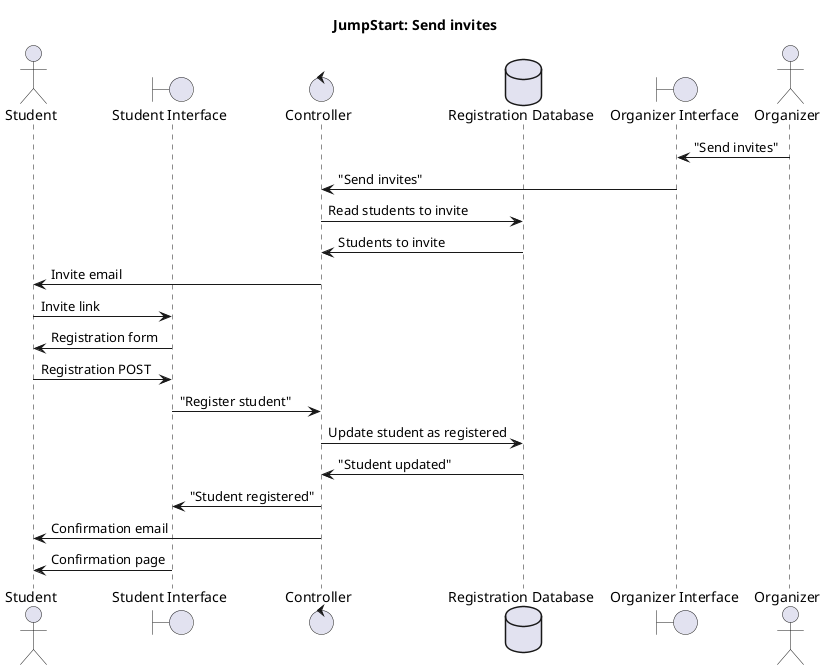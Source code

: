 @startuml

title JumpStart: Send invites

actor Student

boundary "Student Interface"
control "Controller"
database "Registration Database"
boundary "Organizer Interface"

actor Organizer

Organizer -> "Organizer Interface": "Send invites"

"Organizer Interface" -> "Controller": "Send invites"
"Controller" -> "Registration Database": Read students to invite
"Registration Database" -> "Controller": Students to invite

"Controller" -> Student: Invite email
Student -> "Student Interface": Invite link
"Student Interface" -> Student: Registration form
Student -> "Student Interface": Registration POST
"Student Interface" -> "Controller": "Register student"

"Controller" -> "Registration Database": Update student as registered
"Registration Database" -> "Controller": "Student updated"

"Controller" -> "Student Interface": "Student registered"
"Controller" -> Student: Confirmation email
"Student Interface" -> Student: Confirmation page

@enduml
